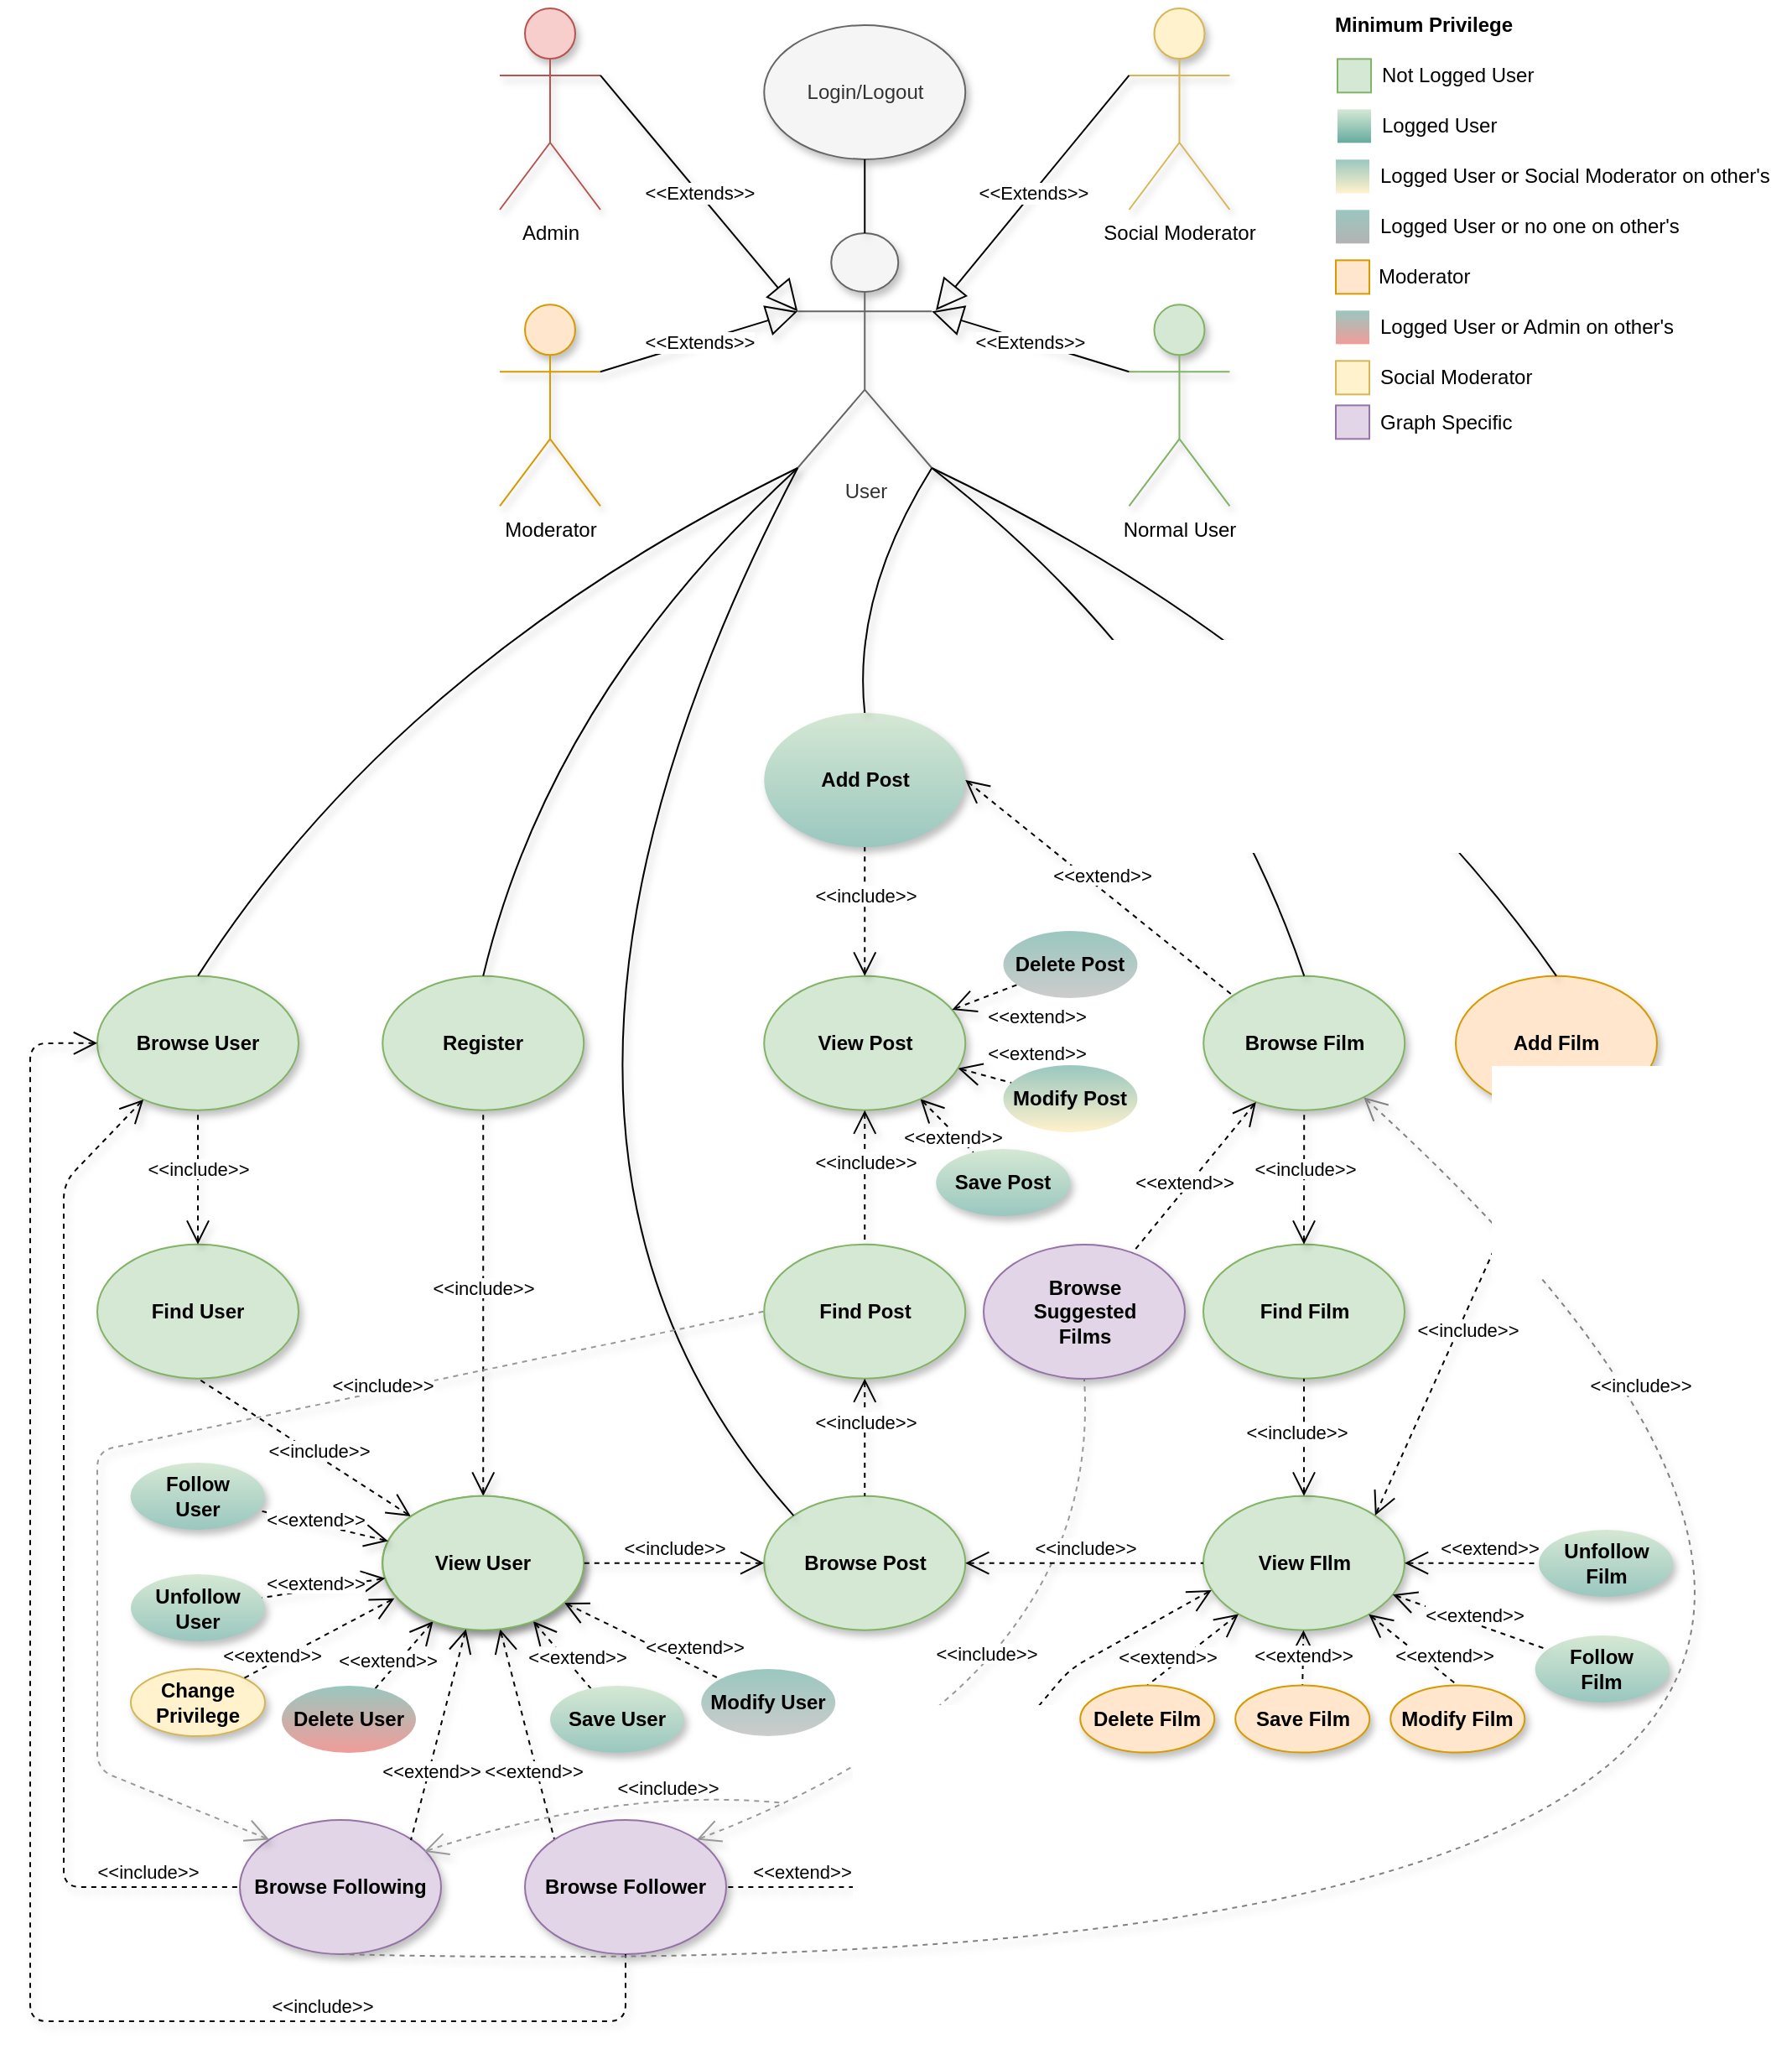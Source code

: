 <mxfile version="12.1.0" type="device" pages="1"><diagram id="BbvuW23b8s510joW4BoM" name="Pagina-1"><mxGraphModel dx="1204" dy="-272" grid="1" gridSize="10" guides="1" tooltips="1" connect="1" arrows="1" fold="1" page="1" pageScale="1" pageWidth="827" pageHeight="1169" math="0" shadow="0"><root><mxCell id="0"/><mxCell id="1" parent="0"/><mxCell id="zDxwrrbQn0WnUpGSGUBT-4" value="&lt;span style=&quot;background-color: rgb(255 , 255 , 255)&quot;&gt;&amp;lt;&amp;lt;extend&amp;gt;&amp;gt;&lt;/span&gt;" style="edgeStyle=none;html=1;startArrow=open;endArrow=none;startSize=12;verticalAlign=bottom;dashed=1;labelBackgroundColor=none;shadow=1;" parent="1" source="aO_KrMmX5rc3tCwgG-Pq-96" target="aO_KrMmX5rc3tCwgG-Pq-151" edge="1"><mxGeometry x="0.614" y="-9" width="160" relative="1" as="geometry"><mxPoint x="467.62" y="1796.82" as="sourcePoint"/><mxPoint x="360.237" y="1850" as="targetPoint"/><mxPoint as="offset"/></mxGeometry></mxCell><mxCell id="7g_wST301nFTbzimZtKo-7" value="&lt;span style=&quot;background-color: rgb(255 , 255 , 255)&quot;&gt;&amp;lt;&amp;lt;include&amp;gt;&amp;gt;&lt;/span&gt;" style="edgeStyle=none;html=1;startArrow=open;endArrow=none;startSize=12;verticalAlign=bottom;dashed=1;labelBackgroundColor=none;entryX=0.5;entryY=1;entryDx=0;entryDy=0;shadow=1;exitX=1;exitY=0;exitDx=0;exitDy=0;curved=1;strokeColor=#999999;" parent="1" source="3neKfTUmlgjVfbEJwAE3-8" target="7g_wST301nFTbzimZtKo-3" edge="1"><mxGeometry x="-0.108" y="34" width="160" relative="1" as="geometry"><mxPoint x="587.62" y="2106.82" as="sourcePoint"/><mxPoint x="729.5" y="2106.82" as="targetPoint"/><mxPoint as="offset"/><Array as="points"><mxPoint x="660" y="2170"/></Array></mxGeometry></mxCell><mxCell id="zDxwrrbQn0WnUpGSGUBT-5" value="&lt;span style=&quot;background-color: rgb(255 , 255 , 255)&quot;&gt;&amp;lt;&amp;lt;extend&amp;gt;&amp;gt;&lt;/span&gt;" style="edgeStyle=none;html=1;startArrow=open;endArrow=none;startSize=12;verticalAlign=bottom;dashed=1;labelBackgroundColor=none;shadow=1;" parent="1" source="aO_KrMmX5rc3tCwgG-Pq-96" target="aO_KrMmX5rc3tCwgG-Pq-152" edge="1"><mxGeometry x="1" y="17" width="160" relative="1" as="geometry"><mxPoint x="477.62" y="1806.82" as="sourcePoint"/><mxPoint x="447.617" y="1850.0" as="targetPoint"/><mxPoint x="10" y="8" as="offset"/></mxGeometry></mxCell><mxCell id="aO_KrMmX5rc3tCwgG-Pq-20" value="User" style="shape=umlActor;verticalLabelPosition=bottom;labelBackgroundColor=#ffffff;verticalAlign=top;html=1;outlineConnect=0;fillColor=#f5f5f5;strokeColor=#666666;shadow=1;fontColor=#333333;" parent="1" vertex="1"><mxGeometry x="477.62" y="1304" width="80" height="140" as="geometry"/></mxCell><mxCell id="aO_KrMmX5rc3tCwgG-Pq-21" value="Normal User" style="shape=umlActor;verticalLabelPosition=bottom;labelBackgroundColor=#ffffff;verticalAlign=top;html=1;outlineConnect=0;fillColor=#d5e8d4;strokeColor=#82b366;shadow=1;" parent="1" vertex="1"><mxGeometry x="675.24" y="1346.67" width="60" height="120" as="geometry"/></mxCell><mxCell id="aO_KrMmX5rc3tCwgG-Pq-22" value="Admin" style="shape=umlActor;verticalLabelPosition=bottom;labelBackgroundColor=#ffffff;verticalAlign=top;html=1;outlineConnect=0;fillColor=#f8cecc;strokeColor=#b85450;shadow=1;" parent="1" vertex="1"><mxGeometry x="300" y="1170" width="60" height="120" as="geometry"/></mxCell><mxCell id="aO_KrMmX5rc3tCwgG-Pq-23" value="&amp;lt;&amp;lt;Extends&amp;gt;&amp;gt;" style="endArrow=block;endSize=16;endFill=0;html=1;shadow=1;entryX=1;entryY=0.333;entryDx=0;entryDy=0;entryPerimeter=0;exitX=0;exitY=0.333;exitDx=0;exitDy=0;exitPerimeter=0;" parent="1" source="aO_KrMmX5rc3tCwgG-Pq-21" target="aO_KrMmX5rc3tCwgG-Pq-20" edge="1"><mxGeometry width="160" relative="1" as="geometry"><mxPoint x="660.12" y="1360" as="sourcePoint"/><mxPoint x="311.12" y="1505" as="targetPoint"/></mxGeometry></mxCell><mxCell id="aO_KrMmX5rc3tCwgG-Pq-24" value="&amp;lt;&amp;lt;Extends&amp;gt;&amp;gt;" style="endArrow=block;endSize=16;endFill=0;html=1;shadow=1;entryX=0;entryY=0.333;entryDx=0;entryDy=0;entryPerimeter=0;exitX=1;exitY=0.333;exitDx=0;exitDy=0;exitPerimeter=0;" parent="1" source="aO_KrMmX5rc3tCwgG-Pq-22" target="aO_KrMmX5rc3tCwgG-Pq-20" edge="1"><mxGeometry width="160" relative="1" as="geometry"><mxPoint x="504.62" y="1270" as="sourcePoint"/><mxPoint x="271.12" y="1225" as="targetPoint"/></mxGeometry></mxCell><mxCell id="aO_KrMmX5rc3tCwgG-Pq-25" value="Login/Logout" style="ellipse;whiteSpace=wrap;html=1;fillColor=#f5f5f5;strokeColor=#666666;fontColor=#333333;shadow=1;" parent="1" vertex="1"><mxGeometry x="457.62" y="1180" width="120" height="80" as="geometry"/></mxCell><mxCell id="aO_KrMmX5rc3tCwgG-Pq-31" value="View User" style="ellipse;whiteSpace=wrap;html=1;fontStyle=1;fillColor=#d5e8d4;strokeColor=#82b366;shadow=1;" parent="1" vertex="1"><mxGeometry x="230" y="2056.82" width="120" height="80" as="geometry"/></mxCell><mxCell id="aO_KrMmX5rc3tCwgG-Pq-35" value="Find User" style="ellipse;whiteSpace=wrap;html=1;fontStyle=1;fillColor=#d5e8d4;strokeColor=#82b366;shadow=1;" parent="1" vertex="1"><mxGeometry x="60" y="1906.82" width="120" height="80" as="geometry"/></mxCell><mxCell id="aO_KrMmX5rc3tCwgG-Pq-36" value="Browse User" style="ellipse;whiteSpace=wrap;html=1;fontStyle=1;fillColor=#d5e8d4;strokeColor=#82b366;shadow=1;" parent="1" vertex="1"><mxGeometry x="60" y="1746.82" width="120" height="80" as="geometry"/></mxCell><mxCell id="aO_KrMmX5rc3tCwgG-Pq-37" value="&lt;span style=&quot;background-color: rgb(255 , 255 , 255)&quot;&gt;&amp;lt;&amp;lt;include&amp;gt;&amp;gt;&lt;/span&gt;" style="edgeStyle=none;html=1;startArrow=open;endArrow=none;startSize=12;verticalAlign=bottom;dashed=1;labelBackgroundColor=none;entryX=0.5;entryY=1;entryDx=0;entryDy=0;shadow=1;" parent="1" source="aO_KrMmX5rc3tCwgG-Pq-35" target="aO_KrMmX5rc3tCwgG-Pq-36" edge="1"><mxGeometry x="-0.111" width="160" relative="1" as="geometry"><mxPoint x="889.5" y="1982.82" as="sourcePoint"/><mxPoint x="888.54" y="1941.7" as="targetPoint"/><mxPoint as="offset"/></mxGeometry></mxCell><mxCell id="aO_KrMmX5rc3tCwgG-Pq-38" value="&lt;span style=&quot;background-color: rgb(255 , 255 , 255)&quot;&gt;&amp;lt;&amp;lt;include&amp;gt;&amp;gt;&lt;/span&gt;" style="edgeStyle=none;html=1;startArrow=open;endArrow=none;startSize=12;verticalAlign=bottom;dashed=1;labelBackgroundColor=none;entryX=0.5;entryY=1;entryDx=0;entryDy=0;shadow=1;" parent="1" source="aO_KrMmX5rc3tCwgG-Pq-31" target="aO_KrMmX5rc3tCwgG-Pq-35" edge="1"><mxGeometry x="-0.178" y="5" width="160" relative="1" as="geometry"><mxPoint x="343" y="2156.82" as="sourcePoint"/><mxPoint x="336.6" y="1992.58" as="targetPoint"/><mxPoint as="offset"/></mxGeometry></mxCell><mxCell id="aO_KrMmX5rc3tCwgG-Pq-52" value="" style="endArrow=none;html=1;entryX=0.5;entryY=1;entryDx=0;entryDy=0;exitX=0.5;exitY=0;exitDx=0;exitDy=0;exitPerimeter=0;shadow=1;" parent="1" source="aO_KrMmX5rc3tCwgG-Pq-20" target="aO_KrMmX5rc3tCwgG-Pq-25" edge="1"><mxGeometry width="50" height="50" relative="1" as="geometry"><mxPoint x="-405.38" y="2030" as="sourcePoint"/><mxPoint x="-355.38" y="1980" as="targetPoint"/></mxGeometry></mxCell><mxCell id="aO_KrMmX5rc3tCwgG-Pq-53" value="" style="endArrow=none;html=1;exitX=0.5;exitY=0;exitDx=0;exitDy=0;strokeColor=#000000;curved=1;entryX=0;entryY=1;entryDx=0;entryDy=0;entryPerimeter=0;shadow=1;" parent="1" source="aO_KrMmX5rc3tCwgG-Pq-36" target="aO_KrMmX5rc3tCwgG-Pq-20" edge="1"><mxGeometry width="50" height="50" relative="1" as="geometry"><mxPoint x="-411.88" y="1770.0" as="sourcePoint"/><mxPoint x="263.12" y="1654" as="targetPoint"/><Array as="points"><mxPoint x="240" y="1560"/></Array></mxGeometry></mxCell><mxCell id="aO_KrMmX5rc3tCwgG-Pq-85" value="View FIlm" style="ellipse;whiteSpace=wrap;html=1;fontStyle=1;fillColor=#d5e8d4;strokeColor=#82b366;shadow=1;" parent="1" vertex="1"><mxGeometry x="719.5" y="2056.82" width="120" height="80" as="geometry"/></mxCell><mxCell id="aO_KrMmX5rc3tCwgG-Pq-86" value="Find Film" style="ellipse;whiteSpace=wrap;html=1;fontStyle=1;fillColor=#d5e8d4;strokeColor=#82b366;shadow=1;" parent="1" vertex="1"><mxGeometry x="719.5" y="1906.82" width="120" height="80" as="geometry"/></mxCell><mxCell id="aO_KrMmX5rc3tCwgG-Pq-87" value="Browse Film" style="ellipse;whiteSpace=wrap;html=1;fontStyle=1;fillColor=#d5e8d4;strokeColor=#82b366;shadow=1;" parent="1" vertex="1"><mxGeometry x="719.62" y="1746.82" width="120" height="80" as="geometry"/></mxCell><mxCell id="aO_KrMmX5rc3tCwgG-Pq-88" value="&lt;span style=&quot;background-color: rgb(255 , 255 , 255)&quot;&gt;&amp;lt;&amp;lt;include&amp;gt;&amp;gt;&lt;/span&gt;" style="edgeStyle=none;html=1;startArrow=open;endArrow=none;startSize=12;verticalAlign=bottom;dashed=1;labelBackgroundColor=none;entryX=0.5;entryY=1;entryDx=0;entryDy=0;shadow=1;" parent="1" source="aO_KrMmX5rc3tCwgG-Pq-86" target="aO_KrMmX5rc3tCwgG-Pq-87" edge="1"><mxGeometry x="-0.111" width="160" relative="1" as="geometry"><mxPoint x="1379" y="1952.82" as="sourcePoint"/><mxPoint x="1378.04" y="1911.7" as="targetPoint"/><mxPoint as="offset"/></mxGeometry></mxCell><mxCell id="aO_KrMmX5rc3tCwgG-Pq-89" value="&lt;span style=&quot;background-color: rgb(255 , 255 , 255)&quot;&gt;&amp;lt;&amp;lt;include&amp;gt;&amp;gt;&lt;/span&gt;" style="edgeStyle=none;html=1;startArrow=open;endArrow=none;startSize=12;verticalAlign=bottom;dashed=1;labelBackgroundColor=none;entryX=0.5;entryY=1;entryDx=0;entryDy=0;shadow=1;" parent="1" source="aO_KrMmX5rc3tCwgG-Pq-85" target="aO_KrMmX5rc3tCwgG-Pq-86" edge="1"><mxGeometry x="-0.178" y="5" width="160" relative="1" as="geometry"><mxPoint x="832.5" y="2126.82" as="sourcePoint"/><mxPoint x="826.1" y="1962.58" as="targetPoint"/><mxPoint as="offset"/></mxGeometry></mxCell><mxCell id="aO_KrMmX5rc3tCwgG-Pq-90" value="" style="endArrow=none;html=1;exitX=0.5;exitY=0;exitDx=0;exitDy=0;strokeColor=#000000;curved=1;entryX=1;entryY=1;entryDx=0;entryDy=0;entryPerimeter=0;shadow=1;" parent="1" source="aO_KrMmX5rc3tCwgG-Pq-87" target="aO_KrMmX5rc3tCwgG-Pq-20" edge="1"><mxGeometry width="50" height="50" relative="1" as="geometry"><mxPoint x="360" y="1540" as="sourcePoint"/><mxPoint x="487.62" y="1454" as="targetPoint"/><Array as="points"><mxPoint x="720" y="1570"/></Array></mxGeometry></mxCell><mxCell id="aO_KrMmX5rc3tCwgG-Pq-92" value="Browse Post" style="ellipse;whiteSpace=wrap;html=1;fontStyle=1;fillColor=#d5e8d4;strokeColor=#82b366;shadow=1;" parent="1" vertex="1"><mxGeometry x="457.62" y="2056.82" width="120" height="80" as="geometry"/></mxCell><mxCell id="aO_KrMmX5rc3tCwgG-Pq-95" value="Find Post" style="ellipse;whiteSpace=wrap;html=1;fontStyle=1;fillColor=#d5e8d4;strokeColor=#82b366;shadow=1;" parent="1" vertex="1"><mxGeometry x="457.62" y="1906.82" width="120" height="80" as="geometry"/></mxCell><mxCell id="aO_KrMmX5rc3tCwgG-Pq-96" value="View Post" style="ellipse;whiteSpace=wrap;html=1;fontStyle=1;fillColor=#d5e8d4;strokeColor=#82b366;shadow=1;" parent="1" vertex="1"><mxGeometry x="457.62" y="1746.82" width="120" height="80" as="geometry"/></mxCell><mxCell id="aO_KrMmX5rc3tCwgG-Pq-97" value="&lt;span style=&quot;background-color: rgb(255 , 255 , 255)&quot;&gt;&amp;lt;&amp;lt;include&amp;gt;&amp;gt;&lt;/span&gt;" style="edgeStyle=none;html=1;startArrow=open;endArrow=none;startSize=12;verticalAlign=bottom;dashed=1;labelBackgroundColor=none;entryX=0.5;entryY=0;entryDx=0;entryDy=0;shadow=1;" parent="1" source="aO_KrMmX5rc3tCwgG-Pq-95" target="aO_KrMmX5rc3tCwgG-Pq-92" edge="1"><mxGeometry width="160" relative="1" as="geometry"><mxPoint x="90" y="2168.54" as="sourcePoint"/><mxPoint x="369.426" y="2206.824" as="targetPoint"/><mxPoint as="offset"/></mxGeometry></mxCell><mxCell id="aO_KrMmX5rc3tCwgG-Pq-98" value="&lt;span style=&quot;background-color: rgb(255 , 255 , 255)&quot;&gt;&amp;lt;&amp;lt;include&amp;gt;&amp;gt;&lt;/span&gt;" style="edgeStyle=none;html=1;startArrow=open;endArrow=none;startSize=12;verticalAlign=bottom;dashed=1;labelBackgroundColor=none;shadow=1;" parent="1" source="aO_KrMmX5rc3tCwgG-Pq-96" target="aO_KrMmX5rc3tCwgG-Pq-95" edge="1"><mxGeometry width="160" relative="1" as="geometry"><mxPoint x="100" y="2178.54" as="sourcePoint"/><mxPoint x="100" y="2018.54" as="targetPoint"/><mxPoint as="offset"/></mxGeometry></mxCell><mxCell id="aO_KrMmX5rc3tCwgG-Pq-101" value="&lt;b&gt;Add Post&lt;/b&gt;" style="ellipse;whiteSpace=wrap;html=1;fillColor=#d5e8d4;strokeColor=none;gradientColor=#9AC7BF;shadow=1;fontStyle=1;" parent="1" vertex="1"><mxGeometry x="457.617" y="1590" width="120" height="80" as="geometry"/></mxCell><mxCell id="aO_KrMmX5rc3tCwgG-Pq-102" value="" style="endArrow=none;html=1;exitX=0.5;exitY=0;exitDx=0;exitDy=0;strokeColor=#000000;curved=1;shadow=1;entryX=1;entryY=1;entryDx=0;entryDy=0;entryPerimeter=0;" parent="1" source="aO_KrMmX5rc3tCwgG-Pq-101" target="aO_KrMmX5rc3tCwgG-Pq-20" edge="1"><mxGeometry width="50" height="50" relative="1" as="geometry"><mxPoint x="860.92" y="1660" as="sourcePoint"/><mxPoint x="518" y="1470" as="targetPoint"/><Array as="points"><mxPoint x="510" y="1520"/></Array></mxGeometry></mxCell><mxCell id="aO_KrMmX5rc3tCwgG-Pq-103" value="&lt;span style=&quot;background-color: rgb(255 , 255 , 255)&quot;&gt;&amp;lt;&amp;lt;include&amp;gt;&amp;gt;&lt;/span&gt;" style="edgeStyle=none;html=1;startArrow=open;endArrow=none;startSize=12;verticalAlign=bottom;dashed=1;labelBackgroundColor=none;shadow=1;exitX=0.5;exitY=0;exitDx=0;exitDy=0;entryX=0.5;entryY=1;entryDx=0;entryDy=0;" parent="1" source="aO_KrMmX5rc3tCwgG-Pq-96" target="aO_KrMmX5rc3tCwgG-Pq-101" edge="1"><mxGeometry width="160" relative="1" as="geometry"><mxPoint x="370.5" y="1646.82" as="sourcePoint"/><mxPoint x="478.0" y="1646.82" as="targetPoint"/><mxPoint as="offset"/></mxGeometry></mxCell><mxCell id="aO_KrMmX5rc3tCwgG-Pq-105" value="Register" style="ellipse;whiteSpace=wrap;html=1;fontStyle=1;fillColor=#d5e8d4;strokeColor=#82b366;shadow=1;" parent="1" vertex="1"><mxGeometry x="230.12" y="1746.82" width="120" height="80" as="geometry"/></mxCell><mxCell id="aO_KrMmX5rc3tCwgG-Pq-106" value="" style="endArrow=none;html=1;exitX=0.5;exitY=0;exitDx=0;exitDy=0;strokeColor=#000000;curved=1;entryX=0;entryY=1;entryDx=0;entryDy=0;entryPerimeter=0;shadow=1;" parent="1" source="aO_KrMmX5rc3tCwgG-Pq-105" target="aO_KrMmX5rc3tCwgG-Pq-20" edge="1"><mxGeometry width="50" height="50" relative="1" as="geometry"><mxPoint x="-529.5" y="1860" as="sourcePoint"/><mxPoint x="397.62" y="1537.47" as="targetPoint"/><Array as="points"><mxPoint x="330" y="1580"/></Array></mxGeometry></mxCell><mxCell id="aO_KrMmX5rc3tCwgG-Pq-107" value="&lt;span style=&quot;background-color: rgb(255 , 255 , 255)&quot;&gt;&amp;lt;&amp;lt;include&amp;gt;&amp;gt;&lt;/span&gt;" style="edgeStyle=none;html=1;startArrow=open;endArrow=none;startSize=12;verticalAlign=bottom;dashed=1;labelBackgroundColor=none;entryX=0.5;entryY=1;entryDx=0;entryDy=0;shadow=1;" parent="1" source="3neKfTUmlgjVfbEJwAE3-2" target="aO_KrMmX5rc3tCwgG-Pq-105" edge="1"><mxGeometry width="160" relative="1" as="geometry"><mxPoint x="20" y="2237.11" as="sourcePoint"/><mxPoint x="177.5" y="1947.11" as="targetPoint"/><mxPoint as="offset"/></mxGeometry></mxCell><mxCell id="aO_KrMmX5rc3tCwgG-Pq-108" value="Add Film" style="ellipse;whiteSpace=wrap;html=1;fontStyle=1;fillColor=#ffe6cc;strokeColor=#d79b00;shadow=1;" parent="1" vertex="1"><mxGeometry x="870" y="1746.82" width="120" height="80" as="geometry"/></mxCell><mxCell id="aO_KrMmX5rc3tCwgG-Pq-109" value="" style="endArrow=none;html=1;exitX=0.5;exitY=0;exitDx=0;exitDy=0;strokeColor=#000000;curved=1;entryX=1;entryY=1;entryDx=0;entryDy=0;entryPerimeter=0;shadow=1;" parent="1" source="aO_KrMmX5rc3tCwgG-Pq-108" target="aO_KrMmX5rc3tCwgG-Pq-20" edge="1"><mxGeometry width="50" height="50" relative="1" as="geometry"><mxPoint x="1414.12" y="1875.29" as="sourcePoint"/><mxPoint x="787.12" y="1549.29" as="targetPoint"/><Array as="points"><mxPoint x="800" y="1560"/></Array></mxGeometry></mxCell><mxCell id="aO_KrMmX5rc3tCwgG-Pq-112" value="&lt;span style=&quot;background-color: rgb(255 , 255 , 255)&quot;&gt;&amp;lt;&amp;lt;extend&amp;gt;&amp;gt;&lt;/span&gt;" style="edgeStyle=none;html=1;startArrow=open;endArrow=none;startSize=12;verticalAlign=bottom;dashed=1;labelBackgroundColor=none;entryX=0.5;entryY=0;entryDx=0;entryDy=0;shadow=1;" parent="1" source="aO_KrMmX5rc3tCwgG-Pq-85" target="aO_KrMmX5rc3tCwgG-Pq-115" edge="1"><mxGeometry x="0.598" y="1" width="160" relative="1" as="geometry"><mxPoint x="746.62" y="2150.82" as="sourcePoint"/><mxPoint x="320.12" y="2223.26" as="targetPoint"/><mxPoint as="offset"/></mxGeometry></mxCell><mxCell id="aO_KrMmX5rc3tCwgG-Pq-113" value="&lt;span style=&quot;background-color: rgb(255 , 255 , 255)&quot;&gt;&amp;lt;&amp;lt;extend&amp;gt;&amp;gt;&lt;/span&gt;" style="edgeStyle=none;html=1;startArrow=open;endArrow=none;startSize=12;verticalAlign=bottom;dashed=1;labelBackgroundColor=none;entryX=0.5;entryY=0;entryDx=0;entryDy=0;shadow=1;" parent="1" source="aO_KrMmX5rc3tCwgG-Pq-85" target="aO_KrMmX5rc3tCwgG-Pq-116" edge="1"><mxGeometry x="0.5" width="160" relative="1" as="geometry"><mxPoint x="778.669" y="2154.021" as="sourcePoint"/><mxPoint x="590.06" y="2368.48" as="targetPoint"/><mxPoint as="offset"/></mxGeometry></mxCell><mxCell id="aO_KrMmX5rc3tCwgG-Pq-114" value="&lt;span style=&quot;background-color: rgb(255 , 255 , 255)&quot;&gt;&amp;lt;&amp;lt;extend&amp;gt;&amp;gt;&lt;/span&gt;" style="edgeStyle=none;html=1;startArrow=open;endArrow=none;startSize=12;verticalAlign=bottom;dashed=1;labelBackgroundColor=none;entryX=0.5;entryY=0;entryDx=0;entryDy=0;shadow=1;" parent="1" source="aO_KrMmX5rc3tCwgG-Pq-85" target="aO_KrMmX5rc3tCwgG-Pq-117" edge="1"><mxGeometry x="0.652" y="2" width="160" relative="1" as="geometry"><mxPoint x="806.976" y="2146.818" as="sourcePoint"/><mxPoint x="590.06" y="2344.48" as="targetPoint"/><mxPoint as="offset"/></mxGeometry></mxCell><mxCell id="aO_KrMmX5rc3tCwgG-Pq-115" value="Delete Film" style="ellipse;whiteSpace=wrap;html=1;fontStyle=1;fillColor=#ffe6cc;strokeColor=#d79b00;shadow=1;" parent="1" vertex="1"><mxGeometry x="646.12" y="2169.76" width="80" height="40" as="geometry"/></mxCell><mxCell id="aO_KrMmX5rc3tCwgG-Pq-116" value="Save Film" style="ellipse;whiteSpace=wrap;html=1;fontStyle=1;fillColor=#ffe6cc;strokeColor=#d79b00;shadow=1;" parent="1" vertex="1"><mxGeometry x="738.62" y="2169.76" width="80" height="40" as="geometry"/></mxCell><mxCell id="aO_KrMmX5rc3tCwgG-Pq-117" value="Modify Film" style="ellipse;whiteSpace=wrap;html=1;fontStyle=1;fillColor=#ffe6cc;strokeColor=#d79b00;shadow=1;" parent="1" vertex="1"><mxGeometry x="831.12" y="2169.76" width="80" height="40" as="geometry"/></mxCell><mxCell id="aO_KrMmX5rc3tCwgG-Pq-118" value="&lt;span style=&quot;background-color: rgb(255 , 255 , 255)&quot;&gt;&amp;lt;&amp;lt;extend&amp;gt;&amp;gt;&lt;/span&gt;" style="edgeStyle=none;html=1;startArrow=open;endArrow=none;startSize=12;verticalAlign=bottom;dashed=1;labelBackgroundColor=none;shadow=1;" parent="1" source="3neKfTUmlgjVfbEJwAE3-2" target="aO_KrMmX5rc3tCwgG-Pq-121" edge="1"><mxGeometry x="0.598" y="1" width="160" relative="1" as="geometry"><mxPoint x="271.733" y="2206.043" as="sourcePoint"/><mxPoint x="466.75" y="1805.82" as="targetPoint"/><mxPoint as="offset"/></mxGeometry></mxCell><mxCell id="aO_KrMmX5rc3tCwgG-Pq-119" value="&lt;span style=&quot;background-color: rgb(255 , 255 , 255)&quot;&gt;&amp;lt;&amp;lt;extend&amp;gt;&amp;gt;&lt;/span&gt;" style="edgeStyle=none;html=1;startArrow=open;endArrow=none;startSize=12;verticalAlign=bottom;dashed=1;labelBackgroundColor=none;shadow=1;" parent="1" source="3neKfTUmlgjVfbEJwAE3-2" target="aO_KrMmX5rc3tCwgG-Pq-122" edge="1"><mxGeometry x="0.5" width="160" relative="1" as="geometry"><mxPoint x="305.783" y="2203.959" as="sourcePoint"/><mxPoint x="736.69" y="1951.04" as="targetPoint"/><mxPoint as="offset"/></mxGeometry></mxCell><mxCell id="aO_KrMmX5rc3tCwgG-Pq-120" value="&lt;span style=&quot;background-color: rgb(255 , 255 , 255)&quot;&gt;&amp;lt;&amp;lt;extend&amp;gt;&amp;gt;&lt;/span&gt;" style="edgeStyle=none;html=1;startArrow=open;endArrow=none;startSize=12;verticalAlign=bottom;dashed=1;labelBackgroundColor=none;shadow=1;" parent="1" source="3neKfTUmlgjVfbEJwAE3-2" target="aO_KrMmX5rc3tCwgG-Pq-123" edge="1"><mxGeometry x="0.652" y="2" width="160" relative="1" as="geometry"><mxPoint x="343.5" y="2166.82" as="sourcePoint"/><mxPoint x="736.69" y="1927.04" as="targetPoint"/><mxPoint as="offset"/></mxGeometry></mxCell><mxCell id="aO_KrMmX5rc3tCwgG-Pq-121" value="&lt;b&gt;Delete User&lt;/b&gt;" style="ellipse;whiteSpace=wrap;html=1;fillColor=#9AC7BF;strokeColor=none;gradientColor=#F19C99;rounded=0;" parent="1" vertex="1"><mxGeometry x="170" y="2170" width="80" height="40" as="geometry"/></mxCell><mxCell id="aO_KrMmX5rc3tCwgG-Pq-122" value="Save User" style="ellipse;whiteSpace=wrap;html=1;fontStyle=1;fillColor=#d5e8d4;strokeColor=none;shadow=1;gradientColor=#9AC7BF;" parent="1" vertex="1"><mxGeometry x="330" y="2170" width="80" height="40" as="geometry"/></mxCell><mxCell id="aO_KrMmX5rc3tCwgG-Pq-123" value="&lt;b&gt;Modify User&lt;/b&gt;" style="ellipse;whiteSpace=wrap;html=1;fillColor=#9AC7BF;strokeColor=none;gradientColor=#CCCCCC;rounded=0;" parent="1" vertex="1"><mxGeometry x="420.12" y="2160" width="80" height="40" as="geometry"/></mxCell><mxCell id="aO_KrMmX5rc3tCwgG-Pq-124" value="Change Privilege" style="ellipse;whiteSpace=wrap;html=1;fontStyle=1;fillColor=#fff2cc;strokeColor=#d6b656;shadow=1;" parent="1" vertex="1"><mxGeometry x="80" y="2160" width="80" height="40" as="geometry"/></mxCell><mxCell id="aO_KrMmX5rc3tCwgG-Pq-125" value="&lt;span style=&quot;background-color: rgb(255 , 255 , 255)&quot;&gt;&amp;lt;&amp;lt;extend&amp;gt;&amp;gt;&lt;/span&gt;" style="edgeStyle=none;html=1;startArrow=open;endArrow=none;startSize=12;verticalAlign=bottom;dashed=1;labelBackgroundColor=none;exitX=0.06;exitY=0.763;exitDx=0;exitDy=0;shadow=1;exitPerimeter=0;" parent="1" source="aO_KrMmX5rc3tCwgG-Pq-31" target="aO_KrMmX5rc3tCwgG-Pq-124" edge="1"><mxGeometry x="0.669" y="4" width="160" relative="1" as="geometry"><mxPoint x="223.5" y="2166.82" as="sourcePoint"/><mxPoint x="376.75" y="2036.82" as="targetPoint"/><mxPoint as="offset"/></mxGeometry></mxCell><mxCell id="aO_KrMmX5rc3tCwgG-Pq-134" value="&lt;span style=&quot;background-color: rgb(255 , 255 , 255)&quot;&gt;&amp;lt;&amp;lt;extend&amp;gt;&amp;gt;&lt;/span&gt;" style="edgeStyle=none;html=1;startArrow=open;endArrow=none;startSize=12;verticalAlign=bottom;dashed=1;labelBackgroundColor=none;shadow=1;entryX=0;entryY=0;entryDx=0;entryDy=0;" parent="1" source="3neKfTUmlgjVfbEJwAE3-2" target="3neKfTUmlgjVfbEJwAE3-8" edge="1"><mxGeometry x="0.477" y="-4" width="160" relative="1" as="geometry"><mxPoint x="210.12" y="2088.62" as="sourcePoint"/><mxPoint x="143.84" y="2125.839" as="targetPoint"/><mxPoint as="offset"/></mxGeometry></mxCell><mxCell id="aO_KrMmX5rc3tCwgG-Pq-135" value="&lt;span style=&quot;background-color: rgb(255 , 255 , 255)&quot;&gt;&amp;lt;&amp;lt;extend&amp;gt;&amp;gt;&lt;/span&gt;" style="edgeStyle=none;html=1;startArrow=open;endArrow=none;startSize=12;verticalAlign=bottom;dashed=1;labelBackgroundColor=none;shadow=1;entryX=0;entryY=0;entryDx=0;entryDy=0;exitX=1;exitY=0.5;exitDx=0;exitDy=0;" parent="1" source="aO_KrMmX5rc3tCwgG-Pq-101" target="aO_KrMmX5rc3tCwgG-Pq-87" edge="1"><mxGeometry x="0.024" width="160" relative="1" as="geometry"><mxPoint x="689.62" y="1740" as="sourcePoint"/><mxPoint x="639.62" y="1800" as="targetPoint"/><mxPoint as="offset"/></mxGeometry></mxCell><mxCell id="aO_KrMmX5rc3tCwgG-Pq-150" value="&lt;b&gt;Delete Post&lt;/b&gt;" style="ellipse;whiteSpace=wrap;html=1;fillColor=#9AC7BF;strokeColor=none;gradientColor=#CCCCCC;rounded=0;" parent="1" vertex="1"><mxGeometry x="600.237" y="1720" width="80" height="40" as="geometry"/></mxCell><mxCell id="aO_KrMmX5rc3tCwgG-Pq-151" value="Save Post" style="ellipse;whiteSpace=wrap;html=1;fillColor=#d5e8d4;strokeColor=none;gradientColor=#9AC7BF;fontStyle=1;shadow=1;" parent="1" vertex="1"><mxGeometry x="560.117" y="1850.0" width="80" height="40" as="geometry"/></mxCell><mxCell id="aO_KrMmX5rc3tCwgG-Pq-152" value="&lt;b&gt;Modify Post&lt;/b&gt;" style="ellipse;whiteSpace=wrap;html=1;fillColor=#9AC7BF;strokeColor=none;gradientColor=#FFF2CC;rounded=0;" parent="1" vertex="1"><mxGeometry x="600.237" y="1800" width="80" height="40" as="geometry"/></mxCell><mxCell id="3neKfTUmlgjVfbEJwAE3-2" value="View User" style="ellipse;whiteSpace=wrap;html=1;fontStyle=1;fillColor=#d5e8d4;strokeColor=#82b366;shadow=1;" parent="1" vertex="1"><mxGeometry x="230.12" y="2056.82" width="120" height="80" as="geometry"/></mxCell><mxCell id="3neKfTUmlgjVfbEJwAE3-8" value="Browse Follower" style="ellipse;whiteSpace=wrap;html=1;fontStyle=1;fillColor=#e1d5e7;strokeColor=#9673a6;shadow=1;" parent="1" vertex="1"><mxGeometry x="315" y="2250.0" width="120" height="80" as="geometry"/></mxCell><mxCell id="3neKfTUmlgjVfbEJwAE3-9" value="&lt;b&gt;Follow&lt;br&gt;Film&lt;/b&gt;" style="ellipse;whiteSpace=wrap;html=1;fillColor=#d5e8d4;strokeColor=none;gradientColor=#9AC7BF;shadow=1;fontStyle=1;" parent="1" vertex="1"><mxGeometry x="917.31" y="2140" width="80" height="40" as="geometry"/></mxCell><mxCell id="3neKfTUmlgjVfbEJwAE3-12" value="&lt;b&gt;Unfollow Film&lt;/b&gt;" style="ellipse;whiteSpace=wrap;html=1;fillColor=#d5e8d4;strokeColor=none;gradientColor=#9AC7BF;shadow=1;fontStyle=1;" parent="1" vertex="1"><mxGeometry x="919.5" y="2077" width="80" height="40" as="geometry"/></mxCell><mxCell id="Bx_7YU0V3Z8LnCbeK6oz-1" value="Moderator" style="shape=umlActor;verticalLabelPosition=bottom;labelBackgroundColor=#ffffff;verticalAlign=top;html=1;outlineConnect=0;fillColor=#ffe6cc;strokeColor=#d79b00;shadow=1;" parent="1" vertex="1"><mxGeometry x="300" y="1346.67" width="60" height="120" as="geometry"/></mxCell><mxCell id="Bx_7YU0V3Z8LnCbeK6oz-2" value="&amp;lt;&amp;lt;Extends&amp;gt;&amp;gt;" style="endArrow=block;endSize=16;endFill=0;html=1;exitX=1;exitY=0.333;exitDx=0;exitDy=0;exitPerimeter=0;shadow=1;entryX=0;entryY=0.333;entryDx=0;entryDy=0;entryPerimeter=0;" parent="1" source="Bx_7YU0V3Z8LnCbeK6oz-1" target="aO_KrMmX5rc3tCwgG-Pq-20" edge="1"><mxGeometry width="160" relative="1" as="geometry"><mxPoint x="100.0" y="1197" as="sourcePoint"/><mxPoint x="253" y="1317.667" as="targetPoint"/></mxGeometry></mxCell><mxCell id="Bx_7YU0V3Z8LnCbeK6oz-3" value="Social Moderator" style="shape=umlActor;verticalLabelPosition=bottom;labelBackgroundColor=#ffffff;verticalAlign=top;html=1;outlineConnect=0;fillColor=#fff2cc;strokeColor=#D6B656;shadow=1;" parent="1" vertex="1"><mxGeometry x="675.24" y="1170" width="60" height="120" as="geometry"/></mxCell><mxCell id="Bx_7YU0V3Z8LnCbeK6oz-4" value="&amp;lt;&amp;lt;Extends&amp;gt;&amp;gt;" style="endArrow=block;endSize=16;endFill=0;html=1;exitX=0;exitY=0.333;exitDx=0;exitDy=0;exitPerimeter=0;shadow=1;" parent="1" source="Bx_7YU0V3Z8LnCbeK6oz-3" edge="1"><mxGeometry width="160" relative="1" as="geometry"><mxPoint x="783.93" y="1357.33" as="sourcePoint"/><mxPoint x="560" y="1350" as="targetPoint"/></mxGeometry></mxCell><mxCell id="Bx_7YU0V3Z8LnCbeK6oz-5" value="" style="rounded=0;whiteSpace=wrap;html=1;strokeColor=none;fillColor=#d5e8d4;gradientColor=#67AB9F;" parent="1" vertex="1"><mxGeometry x="799.5" y="1230.17" width="20" height="20" as="geometry"/></mxCell><mxCell id="Bx_7YU0V3Z8LnCbeK6oz-6" value="Logged User" style="text;html=1;strokeColor=none;fillColor=none;align=left;verticalAlign=middle;whiteSpace=wrap;rounded=0;" parent="1" vertex="1"><mxGeometry x="823.5" y="1230.17" width="87" height="20" as="geometry"/></mxCell><mxCell id="Bx_7YU0V3Z8LnCbeK6oz-7" value="" style="rounded=0;whiteSpace=wrap;html=1;strokeColor=#82b366;fillColor=#d5e8d4;" parent="1" vertex="1"><mxGeometry x="799.5" y="1200.17" width="20" height="20" as="geometry"/></mxCell><mxCell id="Bx_7YU0V3Z8LnCbeK6oz-8" value="Not Logged User" style="text;html=1;strokeColor=none;fillColor=none;align=left;verticalAlign=middle;whiteSpace=wrap;rounded=0;" parent="1" vertex="1"><mxGeometry x="823.5" y="1200.17" width="96" height="20" as="geometry"/></mxCell><mxCell id="Bx_7YU0V3Z8LnCbeK6oz-9" value="Minimum Privilege" style="text;html=1;strokeColor=none;fillColor=none;align=center;verticalAlign=middle;whiteSpace=wrap;rounded=0;shadow=0;fontStyle=1" parent="1" vertex="1"><mxGeometry x="790.5" y="1170.17" width="120" height="20" as="geometry"/></mxCell><mxCell id="Bx_7YU0V3Z8LnCbeK6oz-10" value="" style="rounded=0;whiteSpace=wrap;html=1;strokeColor=none;fillColor=#9AC7BF;gradientColor=#FFF2CC;" parent="1" vertex="1"><mxGeometry x="798.5" y="1260.17" width="20" height="20" as="geometry"/></mxCell><mxCell id="Bx_7YU0V3Z8LnCbeK6oz-11" value="Logged User or Social Moderator on other's" style="text;html=1;strokeColor=none;fillColor=none;align=left;verticalAlign=middle;whiteSpace=wrap;rounded=0;" parent="1" vertex="1"><mxGeometry x="822.5" y="1260.17" width="247" height="20" as="geometry"/></mxCell><mxCell id="Bx_7YU0V3Z8LnCbeK6oz-12" value="" style="rounded=0;whiteSpace=wrap;html=1;strokeColor=none;fillColor=#9AC7BF;gradientColor=#B3B3B3;" parent="1" vertex="1"><mxGeometry x="798.5" y="1290.17" width="20" height="20" as="geometry"/></mxCell><mxCell id="Bx_7YU0V3Z8LnCbeK6oz-13" value="Logged User or no one on other's" style="text;html=1;strokeColor=none;fillColor=none;align=left;verticalAlign=middle;whiteSpace=wrap;rounded=0;" parent="1" vertex="1"><mxGeometry x="822.5" y="1290.17" width="227" height="20" as="geometry"/></mxCell><mxCell id="Bx_7YU0V3Z8LnCbeK6oz-14" value="" style="rounded=0;whiteSpace=wrap;html=1;strokeColor=#d79b00;fillColor=#ffe6cc;" parent="1" vertex="1"><mxGeometry x="798.5" y="1320.17" width="20" height="20" as="geometry"/></mxCell><mxCell id="Bx_7YU0V3Z8LnCbeK6oz-15" value="Moderator" style="text;html=1;strokeColor=none;fillColor=none;align=left;verticalAlign=middle;whiteSpace=wrap;rounded=0;" parent="1" vertex="1"><mxGeometry x="821.5" y="1320.17" width="96" height="20" as="geometry"/></mxCell><mxCell id="Bx_7YU0V3Z8LnCbeK6oz-16" value="" style="rounded=0;whiteSpace=wrap;html=1;strokeColor=none;fillColor=#9AC7BF;gradientColor=#F19C99;" parent="1" vertex="1"><mxGeometry x="798.5" y="1350.17" width="20" height="20" as="geometry"/></mxCell><mxCell id="Bx_7YU0V3Z8LnCbeK6oz-17" value="Logged User or Admin on other's" style="text;html=1;strokeColor=none;fillColor=none;align=left;verticalAlign=middle;whiteSpace=wrap;rounded=0;" parent="1" vertex="1"><mxGeometry x="822.5" y="1350.17" width="247" height="20" as="geometry"/></mxCell><mxCell id="Bx_7YU0V3Z8LnCbeK6oz-20" value="&lt;span style=&quot;background-color: rgb(255 , 255 , 255)&quot;&gt;&amp;lt;&amp;lt;include&amp;gt;&amp;gt;&lt;/span&gt;" style="edgeStyle=none;html=1;startArrow=open;endArrow=none;startSize=12;verticalAlign=bottom;dashed=1;labelBackgroundColor=none;entryX=0;entryY=0.5;entryDx=0;entryDy=0;shadow=1;exitX=1;exitY=0.5;exitDx=0;exitDy=0;" parent="1" source="aO_KrMmX5rc3tCwgG-Pq-92" target="aO_KrMmX5rc3tCwgG-Pq-85" edge="1"><mxGeometry width="160" relative="1" as="geometry"><mxPoint x="300.12" y="2066.82" as="sourcePoint"/><mxPoint x="300.12" y="1836.82" as="targetPoint"/><mxPoint as="offset"/></mxGeometry></mxCell><mxCell id="Bx_7YU0V3Z8LnCbeK6oz-21" value="&lt;span style=&quot;background-color: rgb(255 , 255 , 255)&quot;&gt;&amp;lt;&amp;lt;include&amp;gt;&amp;gt;&lt;/span&gt;" style="edgeStyle=none;html=1;startArrow=open;endArrow=none;startSize=12;verticalAlign=bottom;dashed=1;labelBackgroundColor=none;entryX=1;entryY=0.5;entryDx=0;entryDy=0;shadow=1;exitX=0;exitY=0.5;exitDx=0;exitDy=0;" parent="1" source="aO_KrMmX5rc3tCwgG-Pq-92" target="3neKfTUmlgjVfbEJwAE3-2" edge="1"><mxGeometry width="160" relative="1" as="geometry"><mxPoint x="412.0" y="2120" as="sourcePoint"/><mxPoint x="412.0" y="1890" as="targetPoint"/><mxPoint as="offset"/></mxGeometry></mxCell><mxCell id="zDxwrrbQn0WnUpGSGUBT-3" value="&lt;span style=&quot;background-color: rgb(255 , 255 , 255)&quot;&gt;&amp;lt;&amp;lt;extend&amp;gt;&amp;gt;&lt;/span&gt;" style="edgeStyle=none;html=1;startArrow=open;endArrow=none;startSize=12;verticalAlign=bottom;dashed=1;labelBackgroundColor=none;shadow=1;" parent="1" source="aO_KrMmX5rc3tCwgG-Pq-96" target="aO_KrMmX5rc3tCwgG-Pq-150" edge="1"><mxGeometry x="1" y="-30" width="160" relative="1" as="geometry"><mxPoint x="347.16" y="2131.86" as="sourcePoint"/><mxPoint x="457.62" y="2180" as="targetPoint"/><mxPoint x="1" as="offset"/></mxGeometry></mxCell><mxCell id="zDxwrrbQn0WnUpGSGUBT-6" value="Browse Following" style="ellipse;whiteSpace=wrap;html=1;fontStyle=1;fillColor=#e1d5e7;strokeColor=#9673a6;shadow=1;" parent="1" vertex="1"><mxGeometry x="145" y="2250.0" width="120" height="80" as="geometry"/></mxCell><mxCell id="zDxwrrbQn0WnUpGSGUBT-8" value="&lt;span style=&quot;background-color: rgb(255 , 255 , 255)&quot;&gt;&amp;lt;&amp;lt;extend&amp;gt;&amp;gt;&lt;/span&gt;" style="edgeStyle=none;html=1;startArrow=open;endArrow=none;startSize=12;verticalAlign=bottom;dashed=1;labelBackgroundColor=none;shadow=1;" parent="1" source="aO_KrMmX5rc3tCwgG-Pq-85" target="3neKfTUmlgjVfbEJwAE3-9" edge="1"><mxGeometry x="0.071" y="-4" width="160" relative="1" as="geometry"><mxPoint x="789.5" y="2146.82" as="sourcePoint"/><mxPoint x="789.12" y="2179.76" as="targetPoint"/><mxPoint as="offset"/></mxGeometry></mxCell><mxCell id="zDxwrrbQn0WnUpGSGUBT-9" value="&lt;span style=&quot;background-color: rgb(255 , 255 , 255)&quot;&gt;&amp;lt;&amp;lt;extend&amp;gt;&amp;gt;&lt;/span&gt;" style="edgeStyle=none;html=1;startArrow=open;endArrow=none;startSize=12;verticalAlign=bottom;dashed=1;labelBackgroundColor=none;shadow=1;" parent="1" source="aO_KrMmX5rc3tCwgG-Pq-85" target="3neKfTUmlgjVfbEJwAE3-12" edge="1"><mxGeometry x="0.263" width="160" relative="1" as="geometry"><mxPoint x="828.17" y="2137.404" as="sourcePoint"/><mxPoint x="881.81" y="2180" as="targetPoint"/><mxPoint as="offset"/></mxGeometry></mxCell><mxCell id="zDxwrrbQn0WnUpGSGUBT-11" value="&lt;b&gt;Follow&lt;br&gt;User&lt;/b&gt;" style="ellipse;whiteSpace=wrap;html=1;fillColor=#d5e8d4;strokeColor=none;gradientColor=#9AC7BF;shadow=1;fontStyle=1;" parent="1" vertex="1"><mxGeometry x="79.81" y="2037" width="80" height="40" as="geometry"/></mxCell><mxCell id="zDxwrrbQn0WnUpGSGUBT-13" value="&lt;b&gt;Unfollow User&lt;/b&gt;" style="ellipse;whiteSpace=wrap;html=1;fillColor=#d5e8d4;strokeColor=none;gradientColor=#9AC7BF;shadow=1;fontStyle=1;" parent="1" vertex="1"><mxGeometry x="80" y="2103.5" width="80" height="40" as="geometry"/></mxCell><mxCell id="zDxwrrbQn0WnUpGSGUBT-15" value="&lt;span style=&quot;background-color: rgb(255 , 255 , 255)&quot;&gt;&amp;lt;&amp;lt;extend&amp;gt;&amp;gt;&lt;/span&gt;" style="edgeStyle=none;html=1;startArrow=open;endArrow=none;startSize=12;verticalAlign=bottom;dashed=1;labelBackgroundColor=none;shadow=1;" parent="1" source="3neKfTUmlgjVfbEJwAE3-2" target="zDxwrrbQn0WnUpGSGUBT-13" edge="1"><mxGeometry x="0.156" y="5" width="160" relative="1" as="geometry"><mxPoint x="247.2" y="2127.86" as="sourcePoint"/><mxPoint x="155.251" y="2184.489" as="targetPoint"/><mxPoint as="offset"/></mxGeometry></mxCell><mxCell id="zDxwrrbQn0WnUpGSGUBT-16" value="&lt;span style=&quot;background-color: rgb(255 , 255 , 255)&quot;&gt;&amp;lt;&amp;lt;extend&amp;gt;&amp;gt;&lt;/span&gt;" style="edgeStyle=none;html=1;startArrow=open;endArrow=none;startSize=12;verticalAlign=bottom;dashed=1;labelBackgroundColor=none;shadow=1;" parent="1" source="3neKfTUmlgjVfbEJwAE3-2" target="zDxwrrbQn0WnUpGSGUBT-11" edge="1"><mxGeometry x="0.085" y="6" width="160" relative="1" as="geometry"><mxPoint x="241.619" y="2115.706" as="sourcePoint"/><mxPoint x="168.166" y="2127.513" as="targetPoint"/><mxPoint as="offset"/></mxGeometry></mxCell><mxCell id="zDxwrrbQn0WnUpGSGUBT-18" value="&lt;span style=&quot;background-color: rgb(255 , 255 , 255)&quot;&gt;&amp;lt;&amp;lt;extend&amp;gt;&amp;gt;&lt;/span&gt;" style="edgeStyle=none;html=1;startArrow=open;endArrow=none;startSize=12;verticalAlign=bottom;dashed=1;labelBackgroundColor=none;shadow=1;" parent="1" source="3neKfTUmlgjVfbEJwAE3-2" edge="1"><mxGeometry x="0.478" y="4" width="160" relative="1" as="geometry"><mxPoint x="310.218" y="2146.249" as="sourcePoint"/><mxPoint x="247" y="2262" as="targetPoint"/><mxPoint as="offset"/></mxGeometry></mxCell><mxCell id="zDxwrrbQn0WnUpGSGUBT-22" value="&lt;span style=&quot;background-color: rgb(255 , 255 , 255)&quot;&gt;&amp;lt;&amp;lt;extend&amp;gt;&amp;gt;&lt;/span&gt;" style="edgeStyle=none;html=1;startArrow=open;endArrow=none;startSize=12;verticalAlign=bottom;dashed=1;labelBackgroundColor=none;entryX=1;entryY=0.5;entryDx=0;entryDy=0;shadow=1;exitX=0.041;exitY=0.702;exitDx=0;exitDy=0;exitPerimeter=0;" parent="1" source="aO_KrMmX5rc3tCwgG-Pq-85" target="3neKfTUmlgjVfbEJwAE3-8" edge="1"><mxGeometry x="0.751" width="160" relative="1" as="geometry"><mxPoint x="730" y="2110" as="sourcePoint"/><mxPoint x="604.12" y="2179.76" as="targetPoint"/><mxPoint as="offset"/><Array as="points"><mxPoint x="640" y="2160"/><mxPoint x="530" y="2290"/></Array></mxGeometry></mxCell><mxCell id="zDxwrrbQn0WnUpGSGUBT-23" value="" style="endArrow=none;html=1;exitX=0;exitY=0;exitDx=0;exitDy=0;strokeColor=#000000;curved=1;shadow=1;entryX=0;entryY=1;entryDx=0;entryDy=0;entryPerimeter=0;" parent="1" source="aO_KrMmX5rc3tCwgG-Pq-92" target="aO_KrMmX5rc3tCwgG-Pq-20" edge="1"><mxGeometry width="50" height="50" relative="1" as="geometry"><mxPoint x="527.617" y="1600" as="sourcePoint"/><mxPoint x="567.62" y="1454" as="targetPoint"/><Array as="points"><mxPoint x="270" y="1840"/></Array></mxGeometry></mxCell><mxCell id="aO_KrMmX5rc3tCwgG-Pq-110" value="&lt;span style=&quot;background-color: rgb(255 , 255 , 255)&quot;&gt;&amp;lt;&amp;lt;include&amp;gt;&amp;gt;&lt;/span&gt;" style="edgeStyle=none;html=1;startArrow=open;endArrow=none;startSize=12;verticalAlign=bottom;dashed=1;labelBackgroundColor=none;entryX=0.5;entryY=1;entryDx=0;entryDy=0;shadow=1;exitX=1;exitY=0;exitDx=0;exitDy=0;jumpStyle=none;" parent="1" source="aO_KrMmX5rc3tCwgG-Pq-85" target="aO_KrMmX5rc3tCwgG-Pq-108" edge="1"><mxGeometry x="-0.124" y="-8" width="160" relative="1" as="geometry"><mxPoint x="789.5" y="2066.82" as="sourcePoint"/><mxPoint x="789.5" y="1996.82" as="targetPoint"/><mxPoint y="1" as="offset"/></mxGeometry></mxCell><mxCell id="zDxwrrbQn0WnUpGSGUBT-27" value="&lt;span style=&quot;background-color: rgb(255 , 255 , 255)&quot;&gt;&amp;lt;&amp;lt;include&amp;gt;&amp;gt;&lt;/span&gt;" style="edgeStyle=none;html=1;startArrow=open;endArrow=none;startSize=12;verticalAlign=bottom;dashed=1;labelBackgroundColor=none;entryX=0;entryY=0.5;entryDx=0;entryDy=0;shadow=1;" parent="1" source="aO_KrMmX5rc3tCwgG-Pq-36" target="zDxwrrbQn0WnUpGSGUBT-6" edge="1"><mxGeometry x="0.815" width="160" relative="1" as="geometry"><mxPoint x="100" y="1840" as="sourcePoint"/><mxPoint x="300.12" y="1836.82" as="targetPoint"/><mxPoint as="offset"/><Array as="points"><mxPoint x="40" y="1870"/><mxPoint x="40" y="2290"/></Array></mxGeometry></mxCell><mxCell id="zDxwrrbQn0WnUpGSGUBT-28" value="&lt;span style=&quot;background-color: rgb(255 , 255 , 255)&quot;&gt;&amp;lt;&amp;lt;include&amp;gt;&amp;gt;&lt;/span&gt;" style="edgeStyle=none;html=1;startArrow=open;endArrow=none;startSize=12;verticalAlign=bottom;dashed=1;labelBackgroundColor=none;entryX=0.5;entryY=1;entryDx=0;entryDy=0;shadow=1;" parent="1" source="aO_KrMmX5rc3tCwgG-Pq-36" target="3neKfTUmlgjVfbEJwAE3-8" edge="1"><mxGeometry x="0.566" width="160" relative="1" as="geometry"><mxPoint x="70" y="2520" as="sourcePoint"/><mxPoint x="155" y="2300.0" as="targetPoint"/><mxPoint as="offset"/><Array as="points"><mxPoint x="20" y="1787"/><mxPoint x="20" y="2370"/><mxPoint x="375" y="2370"/></Array></mxGeometry></mxCell><mxCell id="zDxwrrbQn0WnUpGSGUBT-29" value="&lt;span style=&quot;background-color: rgb(255 , 255 , 255)&quot;&gt;&amp;lt;&amp;lt;include&amp;gt;&amp;gt;&lt;/span&gt;" style="edgeStyle=none;html=1;startArrow=open;endArrow=none;startSize=12;verticalAlign=bottom;dashed=1;labelBackgroundColor=none;entryX=0.5;entryY=1;entryDx=0;entryDy=0;shadow=1;fillColor=#f5f5f5;strokeColor=#828282;curved=1;" parent="1" source="aO_KrMmX5rc3tCwgG-Pq-87" target="zDxwrrbQn0WnUpGSGUBT-6" edge="1"><mxGeometry x="-0.757" y="-23" width="160" relative="1" as="geometry"><mxPoint x="970" y="2420" as="sourcePoint"/><mxPoint x="300.12" y="1836.82" as="targetPoint"/><mxPoint as="offset"/><Array as="points"><mxPoint x="1410" y="2360"/></Array></mxGeometry></mxCell><mxCell id="zDxwrrbQn0WnUpGSGUBT-30" value="" style="rounded=0;whiteSpace=wrap;html=1;strokeColor=#d6b656;fillColor=#fff2cc;" parent="1" vertex="1"><mxGeometry x="798.5" y="1380.17" width="20" height="20" as="geometry"/></mxCell><mxCell id="zDxwrrbQn0WnUpGSGUBT-31" value="Social Moderator" style="text;html=1;strokeColor=none;fillColor=none;align=left;verticalAlign=middle;whiteSpace=wrap;rounded=0;" parent="1" vertex="1"><mxGeometry x="822.5" y="1380.17" width="247" height="20" as="geometry"/></mxCell><mxCell id="7g_wST301nFTbzimZtKo-1" value="" style="rounded=0;whiteSpace=wrap;html=1;strokeColor=#9673a6;fillColor=#e1d5e7;" parent="1" vertex="1"><mxGeometry x="798.5" y="1406.67" width="20" height="20" as="geometry"/></mxCell><mxCell id="7g_wST301nFTbzimZtKo-2" value="Graph Specific" style="text;html=1;strokeColor=none;fillColor=none;align=left;verticalAlign=middle;whiteSpace=wrap;rounded=0;" parent="1" vertex="1"><mxGeometry x="822.5" y="1406.67" width="247" height="20" as="geometry"/></mxCell><mxCell id="7g_wST301nFTbzimZtKo-3" value="Browse&lt;br&gt;Suggested&lt;br&gt;Films" style="ellipse;whiteSpace=wrap;html=1;fontStyle=1;fillColor=#e1d5e7;strokeColor=#9673a6;shadow=1;" parent="1" vertex="1"><mxGeometry x="588.5" y="1907" width="120" height="80" as="geometry"/></mxCell><mxCell id="7g_wST301nFTbzimZtKo-4" value="&lt;span style=&quot;background-color: rgb(255 , 255 , 255)&quot;&gt;&amp;lt;&amp;lt;extend&amp;gt;&amp;gt;&lt;/span&gt;" style="edgeStyle=none;html=1;startArrow=open;endArrow=none;startSize=12;verticalAlign=bottom;dashed=1;labelBackgroundColor=none;shadow=1;" parent="1" source="aO_KrMmX5rc3tCwgG-Pq-87" target="7g_wST301nFTbzimZtKo-3" edge="1"><mxGeometry x="0.24" y="2" width="160" relative="1" as="geometry"><mxPoint x="720" y="1870" as="sourcePoint"/><mxPoint x="618.419" y="1762.121" as="targetPoint"/><mxPoint x="1" as="offset"/></mxGeometry></mxCell><mxCell id="7g_wST301nFTbzimZtKo-8" value="&lt;span style=&quot;background-color: rgb(255 , 255 , 255)&quot;&gt;&amp;lt;&amp;lt;include&amp;gt;&amp;gt;&lt;/span&gt;" style="edgeStyle=none;html=1;startArrow=open;endArrow=none;startSize=12;verticalAlign=bottom;dashed=1;labelBackgroundColor=none;entryX=0;entryY=0.5;entryDx=0;entryDy=0;shadow=1;exitX=0;exitY=0;exitDx=0;exitDy=0;strokeColor=#999999;" parent="1" source="zDxwrrbQn0WnUpGSGUBT-6" target="aO_KrMmX5rc3tCwgG-Pq-95" edge="1"><mxGeometry x="0.339" y="-5" width="160" relative="1" as="geometry"><mxPoint x="70" y="2010" as="sourcePoint"/><mxPoint x="527.62" y="2066.82" as="targetPoint"/><mxPoint as="offset"/><Array as="points"><mxPoint x="60" y="2220"/><mxPoint x="60" y="2030"/></Array></mxGeometry></mxCell><mxCell id="7g_wST301nFTbzimZtKo-9" value="&lt;span style=&quot;background-color: rgb(255 , 255 , 255)&quot;&gt;&amp;lt;&amp;lt;include&amp;gt;&amp;gt;&lt;/span&gt;" style="edgeStyle=none;html=1;startArrow=open;endArrow=none;startSize=12;verticalAlign=bottom;dashed=1;labelBackgroundColor=none;shadow=1;exitX=0.916;exitY=0.236;exitDx=0;exitDy=0;curved=1;strokeColor=#999999;exitPerimeter=0;" parent="1" source="zDxwrrbQn0WnUpGSGUBT-6" edge="1"><mxGeometry x="0.372" y="-7" width="160" relative="1" as="geometry"><mxPoint x="427.426" y="2271.716" as="sourcePoint"/><mxPoint x="470" y="2240" as="targetPoint"/><mxPoint as="offset"/><Array as="points"><mxPoint x="370" y="2230"/></Array></mxGeometry></mxCell></root></mxGraphModel></diagram></mxfile>